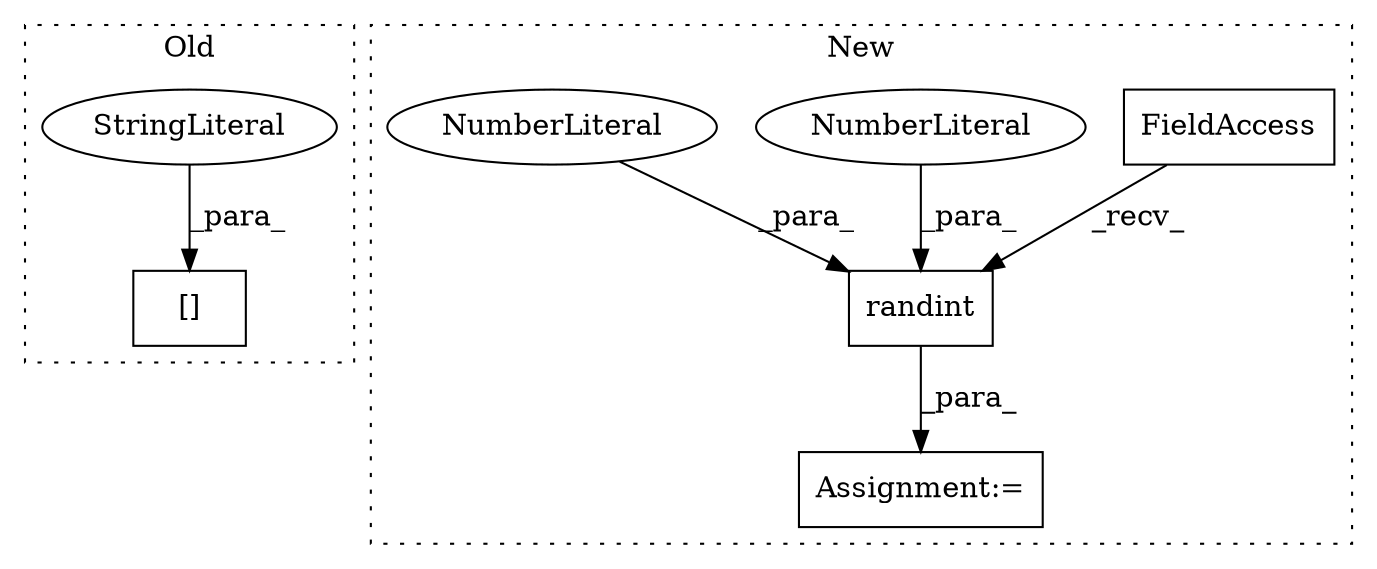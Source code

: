 digraph G {
subgraph cluster0 {
1 [label="[]" a="2" s="2100,2117" l="7,1" shape="box"];
7 [label="StringLiteral" a="45" s="2107" l="10" shape="ellipse"];
label = "Old";
style="dotted";
}
subgraph cluster1 {
2 [label="randint" a="32" s="1510,1530" l="8,1" shape="box"];
3 [label="Assignment:=" a="7" s="1495" l="1" shape="box"];
4 [label="FieldAccess" a="22" s="1497" l="12" shape="box"];
5 [label="NumberLiteral" a="34" s="1518" l="1" shape="ellipse"];
6 [label="NumberLiteral" a="34" s="1520" l="1" shape="ellipse"];
label = "New";
style="dotted";
}
2 -> 3 [label="_para_"];
4 -> 2 [label="_recv_"];
5 -> 2 [label="_para_"];
6 -> 2 [label="_para_"];
7 -> 1 [label="_para_"];
}